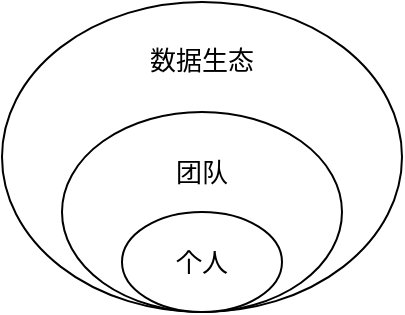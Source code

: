 <mxfile version="12.4.1" type="github" pages="1"><diagram id="ddjdXX08dh7K4WpUpdvf" name="Page-1"><mxGraphModel dx="868" dy="433" grid="1" gridSize="10" guides="1" tooltips="1" connect="1" arrows="1" fold="1" page="1" pageScale="1" pageWidth="827" pageHeight="1169" math="0" shadow="0"><root><mxCell id="0"/><mxCell id="1" parent="0"/><mxCell id="yfQskU-Y_A5MEH0buHUi-4" value="" style="ellipse;whiteSpace=wrap;html=1;fontSize=13;" vertex="1" parent="1"><mxGeometry x="320" y="95" width="200" height="155" as="geometry"/></mxCell><mxCell id="yfQskU-Y_A5MEH0buHUi-2" value="" style="ellipse;whiteSpace=wrap;html=1;fontSize=13;" vertex="1" parent="1"><mxGeometry x="350" y="150" width="140" height="100" as="geometry"/></mxCell><mxCell id="yfQskU-Y_A5MEH0buHUi-1" value="个人" style="ellipse;whiteSpace=wrap;html=1;fontSize=13;" vertex="1" parent="1"><mxGeometry x="380" y="200" width="80" height="50" as="geometry"/></mxCell><mxCell id="yfQskU-Y_A5MEH0buHUi-3" value="团队" style="text;html=1;strokeColor=none;fillColor=none;align=center;verticalAlign=middle;whiteSpace=wrap;rounded=0;fontSize=13;" vertex="1" parent="1"><mxGeometry x="400" y="170" width="40" height="20" as="geometry"/></mxCell><mxCell id="yfQskU-Y_A5MEH0buHUi-5" value="数据生态" style="text;html=1;strokeColor=none;fillColor=none;align=center;verticalAlign=middle;whiteSpace=wrap;rounded=0;fontSize=13;" vertex="1" parent="1"><mxGeometry x="390" y="114" width="60" height="20" as="geometry"/></mxCell></root></mxGraphModel></diagram></mxfile>